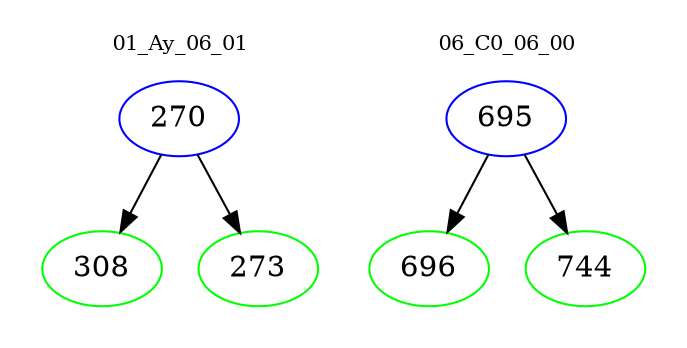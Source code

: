 digraph{
subgraph cluster_0 {
color = white
label = "01_Ay_06_01";
fontsize=10;
T0_270 [label="270", color="blue"]
T0_270 -> T0_308 [color="black"]
T0_308 [label="308", color="green"]
T0_270 -> T0_273 [color="black"]
T0_273 [label="273", color="green"]
}
subgraph cluster_1 {
color = white
label = "06_C0_06_00";
fontsize=10;
T1_695 [label="695", color="blue"]
T1_695 -> T1_696 [color="black"]
T1_696 [label="696", color="green"]
T1_695 -> T1_744 [color="black"]
T1_744 [label="744", color="green"]
}
}
